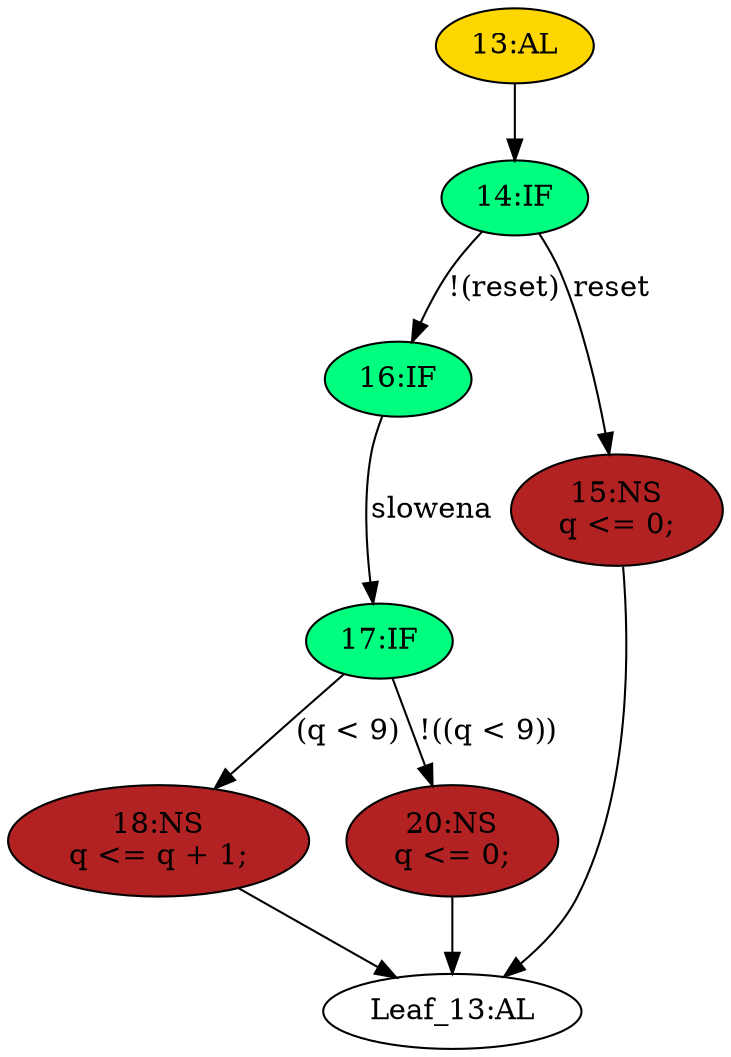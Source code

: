 strict digraph "" {
	node [label="\N"];
	"16:IF"	[ast="<pyverilog.vparser.ast.IfStatement object at 0x7f932008a290>",
		fillcolor=springgreen,
		label="16:IF",
		statements="[]",
		style=filled,
		typ=IfStatement];
	"17:IF"	[ast="<pyverilog.vparser.ast.IfStatement object at 0x7f932008a410>",
		fillcolor=springgreen,
		label="17:IF",
		statements="[]",
		style=filled,
		typ=IfStatement];
	"16:IF" -> "17:IF"	[cond="['slowena']",
		label=slowena,
		lineno=16];
	"18:NS"	[ast="<pyverilog.vparser.ast.NonblockingSubstitution object at 0x7f932008a5d0>",
		fillcolor=firebrick,
		label="18:NS
q <= q + 1;",
		statements="[<pyverilog.vparser.ast.NonblockingSubstitution object at 0x7f932008a5d0>]",
		style=filled,
		typ=NonblockingSubstitution];
	"17:IF" -> "18:NS"	[cond="['q']",
		label="(q < 9)",
		lineno=17];
	"20:NS"	[ast="<pyverilog.vparser.ast.NonblockingSubstitution object at 0x7f932008a450>",
		fillcolor=firebrick,
		label="20:NS
q <= 0;",
		statements="[<pyverilog.vparser.ast.NonblockingSubstitution object at 0x7f932008a450>]",
		style=filled,
		typ=NonblockingSubstitution];
	"17:IF" -> "20:NS"	[cond="['q']",
		label="!((q < 9))",
		lineno=17];
	"13:AL"	[ast="<pyverilog.vparser.ast.Always object at 0x7f932008a890>",
		clk_sens=True,
		fillcolor=gold,
		label="13:AL",
		sens="['clk']",
		statements="[]",
		style=filled,
		typ=Always,
		use_var="['reset', 'q', 'slowena']"];
	"14:IF"	[ast="<pyverilog.vparser.ast.IfStatement object at 0x7f932008a990>",
		fillcolor=springgreen,
		label="14:IF",
		statements="[]",
		style=filled,
		typ=IfStatement];
	"13:AL" -> "14:IF"	[cond="[]",
		lineno=None];
	"Leaf_13:AL"	[def_var="['q']",
		label="Leaf_13:AL"];
	"18:NS" -> "Leaf_13:AL"	[cond="[]",
		lineno=None];
	"14:IF" -> "16:IF"	[cond="['reset']",
		label="!(reset)",
		lineno=14];
	"15:NS"	[ast="<pyverilog.vparser.ast.NonblockingSubstitution object at 0x7f932008a9d0>",
		fillcolor=firebrick,
		label="15:NS
q <= 0;",
		statements="[<pyverilog.vparser.ast.NonblockingSubstitution object at 0x7f932008a9d0>]",
		style=filled,
		typ=NonblockingSubstitution];
	"14:IF" -> "15:NS"	[cond="['reset']",
		label=reset,
		lineno=14];
	"15:NS" -> "Leaf_13:AL"	[cond="[]",
		lineno=None];
	"20:NS" -> "Leaf_13:AL"	[cond="[]",
		lineno=None];
}
